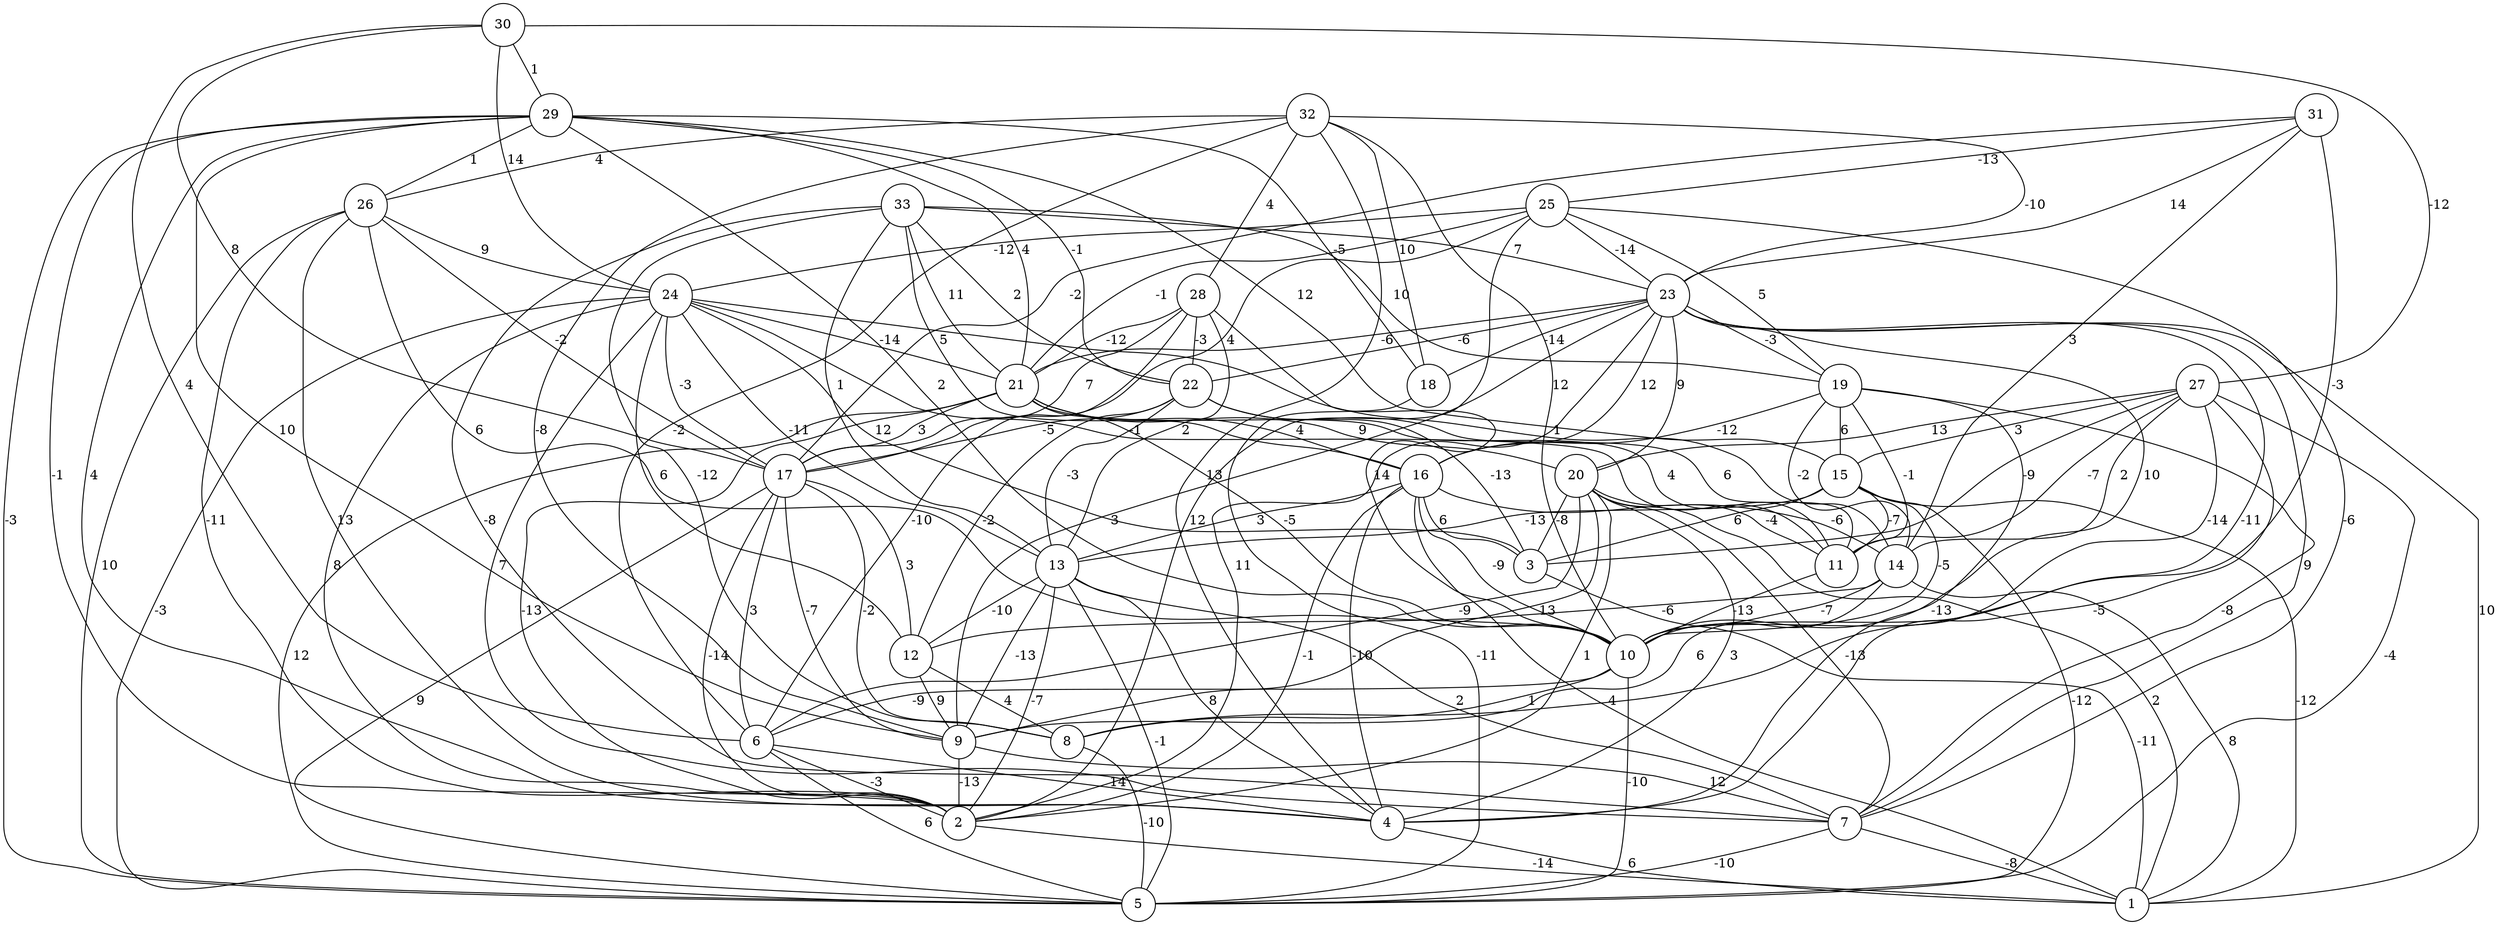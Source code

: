 graph { 
	 fontname="Helvetica,Arial,sans-serif" 
	 node [shape = circle]; 
	 33 -- 7 [label = "-8"];
	 33 -- 8 [label = "-12"];
	 33 -- 13 [label = "1"];
	 33 -- 16 [label = "5"];
	 33 -- 19 [label = "10"];
	 33 -- 21 [label = "11"];
	 33 -- 22 [label = "2"];
	 33 -- 23 [label = "7"];
	 32 -- 4 [label = "13"];
	 32 -- 6 [label = "-2"];
	 32 -- 9 [label = "-8"];
	 32 -- 10 [label = "12"];
	 32 -- 18 [label = "10"];
	 32 -- 23 [label = "-10"];
	 32 -- 26 [label = "4"];
	 32 -- 28 [label = "4"];
	 31 -- 10 [label = "-3"];
	 31 -- 14 [label = "3"];
	 31 -- 17 [label = "-2"];
	 31 -- 23 [label = "14"];
	 31 -- 25 [label = "-13"];
	 30 -- 6 [label = "4"];
	 30 -- 17 [label = "8"];
	 30 -- 24 [label = "14"];
	 30 -- 27 [label = "-12"];
	 30 -- 29 [label = "1"];
	 29 -- 2 [label = "-1"];
	 29 -- 4 [label = "4"];
	 29 -- 5 [label = "-3"];
	 29 -- 9 [label = "10"];
	 29 -- 10 [label = "2"];
	 29 -- 15 [label = "12"];
	 29 -- 18 [label = "-5"];
	 29 -- 21 [label = "4"];
	 29 -- 22 [label = "-1"];
	 29 -- 26 [label = "1"];
	 28 -- 6 [label = "-10"];
	 28 -- 10 [label = "14"];
	 28 -- 13 [label = "2"];
	 28 -- 17 [label = "7"];
	 28 -- 21 [label = "-12"];
	 28 -- 22 [label = "-3"];
	 27 -- 3 [label = "-9"];
	 27 -- 4 [label = "-5"];
	 27 -- 5 [label = "-4"];
	 27 -- 10 [label = "-14"];
	 27 -- 11 [label = "-7"];
	 27 -- 14 [label = "2"];
	 27 -- 15 [label = "3"];
	 27 -- 20 [label = "13"];
	 26 -- 2 [label = "-11"];
	 26 -- 4 [label = "13"];
	 26 -- 5 [label = "10"];
	 26 -- 10 [label = "6"];
	 26 -- 17 [label = "-2"];
	 26 -- 24 [label = "9"];
	 25 -- 2 [label = "12"];
	 25 -- 7 [label = "-6"];
	 25 -- 17 [label = "4"];
	 25 -- 19 [label = "5"];
	 25 -- 21 [label = "-1"];
	 25 -- 23 [label = "-14"];
	 25 -- 24 [label = "-12"];
	 24 -- 2 [label = "8"];
	 24 -- 3 [label = "12"];
	 24 -- 5 [label = "-3"];
	 24 -- 7 [label = "7"];
	 24 -- 11 [label = "-1"];
	 24 -- 12 [label = "6"];
	 24 -- 13 [label = "-11"];
	 24 -- 14 [label = "1"];
	 24 -- 17 [label = "-3"];
	 24 -- 21 [label = "-14"];
	 23 -- 1 [label = "10"];
	 23 -- 2 [label = "11"];
	 23 -- 7 [label = "9"];
	 23 -- 8 [label = "-11"];
	 23 -- 9 [label = "3"];
	 23 -- 10 [label = "10"];
	 23 -- 16 [label = "12"];
	 23 -- 18 [label = "-14"];
	 23 -- 19 [label = "-3"];
	 23 -- 20 [label = "9"];
	 23 -- 21 [label = "-6"];
	 23 -- 22 [label = "-6"];
	 22 -- 3 [label = "-13"];
	 22 -- 11 [label = "6"];
	 22 -- 12 [label = "-2"];
	 22 -- 13 [label = "-3"];
	 22 -- 17 [label = "-5"];
	 21 -- 2 [label = "-13"];
	 21 -- 5 [label = "12"];
	 21 -- 10 [label = "-5"];
	 21 -- 11 [label = "4"];
	 21 -- 16 [label = "4"];
	 21 -- 17 [label = "3"];
	 21 -- 20 [label = "9"];
	 20 -- 1 [label = "2"];
	 20 -- 2 [label = "1"];
	 20 -- 3 [label = "-8"];
	 20 -- 4 [label = "3"];
	 20 -- 6 [label = "-9"];
	 20 -- 7 [label = "-13"];
	 20 -- 9 [label = "13"];
	 20 -- 11 [label = "-4"];
	 19 -- 4 [label = "-13"];
	 19 -- 7 [label = "-8"];
	 19 -- 11 [label = "-1"];
	 19 -- 14 [label = "-2"];
	 19 -- 15 [label = "6"];
	 19 -- 16 [label = "-12"];
	 18 -- 5 [label = "-11"];
	 17 -- 2 [label = "-14"];
	 17 -- 5 [label = "9"];
	 17 -- 6 [label = "3"];
	 17 -- 8 [label = "-2"];
	 17 -- 9 [label = "-7"];
	 17 -- 12 [label = "3"];
	 16 -- 1 [label = "4"];
	 16 -- 2 [label = "-1"];
	 16 -- 3 [label = "6"];
	 16 -- 4 [label = "-10"];
	 16 -- 10 [label = "-9"];
	 16 -- 13 [label = "3"];
	 16 -- 14 [label = "-6"];
	 15 -- 1 [label = "-12"];
	 15 -- 3 [label = "6"];
	 15 -- 5 [label = "-12"];
	 15 -- 10 [label = "-5"];
	 15 -- 11 [label = "-7"];
	 15 -- 13 [label = "-13"];
	 14 -- 1 [label = "8"];
	 14 -- 9 [label = "6"];
	 14 -- 10 [label = "-7"];
	 14 -- 12 [label = "-6"];
	 13 -- 2 [label = "-7"];
	 13 -- 4 [label = "8"];
	 13 -- 5 [label = "-1"];
	 13 -- 7 [label = "2"];
	 13 -- 9 [label = "-13"];
	 13 -- 12 [label = "-10"];
	 12 -- 8 [label = "4"];
	 12 -- 9 [label = "9"];
	 11 -- 10 [label = "-13"];
	 10 -- 5 [label = "-10"];
	 10 -- 6 [label = "-9"];
	 10 -- 8 [label = "1"];
	 9 -- 2 [label = "-13"];
	 9 -- 7 [label = "12"];
	 8 -- 5 [label = "-10"];
	 7 -- 1 [label = "-8"];
	 7 -- 5 [label = "-10"];
	 6 -- 2 [label = "-3"];
	 6 -- 4 [label = "14"];
	 6 -- 5 [label = "6"];
	 4 -- 1 [label = "6"];
	 3 -- 1 [label = "-11"];
	 2 -- 1 [label = "-14"];
	 1;
	 2;
	 3;
	 4;
	 5;
	 6;
	 7;
	 8;
	 9;
	 10;
	 11;
	 12;
	 13;
	 14;
	 15;
	 16;
	 17;
	 18;
	 19;
	 20;
	 21;
	 22;
	 23;
	 24;
	 25;
	 26;
	 27;
	 28;
	 29;
	 30;
	 31;
	 32;
	 33;
}
